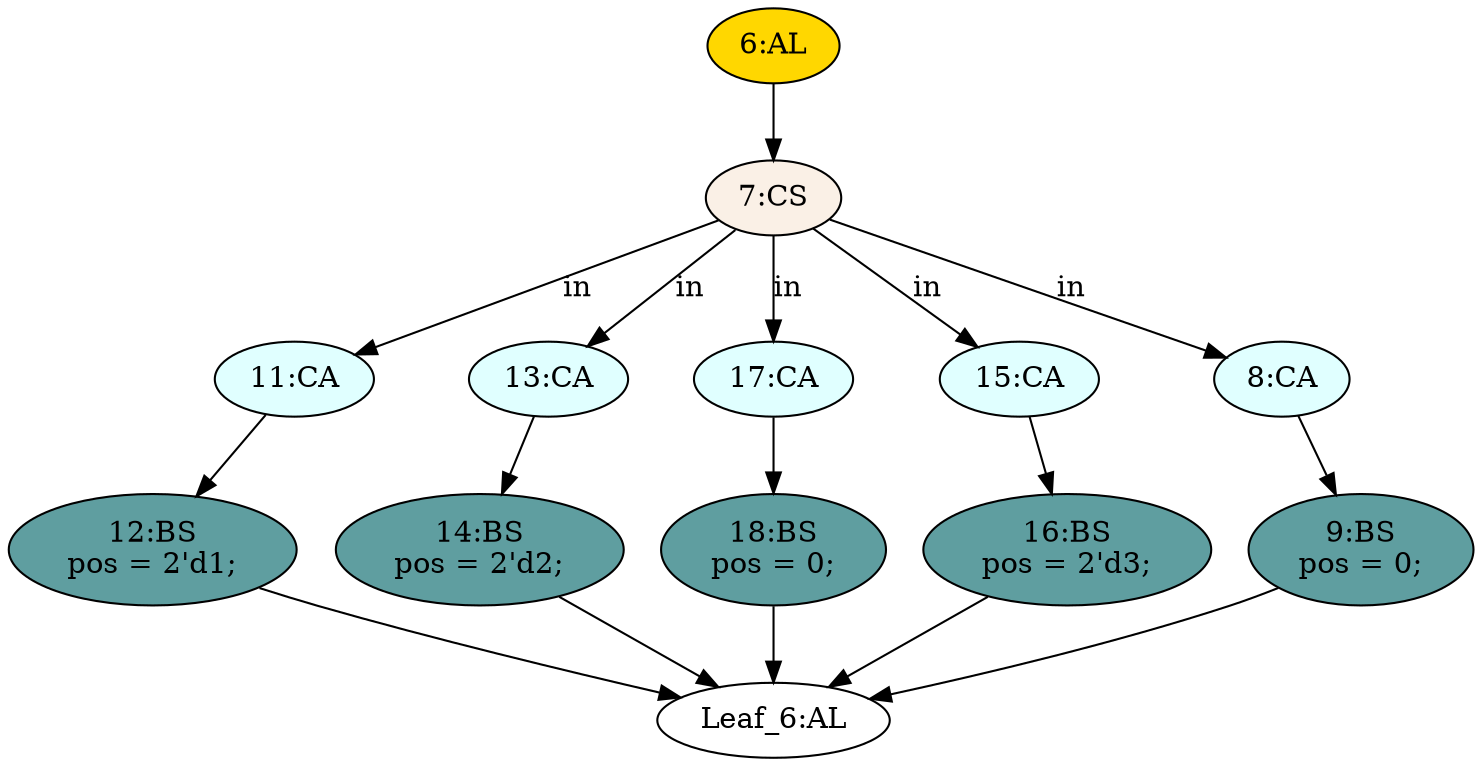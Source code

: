 strict digraph "" {
	node [label="\N"];
	"11:CA"	[ast="<pyverilog.vparser.ast.Case object at 0x7fd331d3c590>",
		fillcolor=lightcyan,
		label="11:CA",
		statements="[]",
		style=filled,
		typ=Case];
	"12:BS"	[ast="<pyverilog.vparser.ast.BlockingSubstitution object at 0x7fd331d3cb10>",
		fillcolor=cadetblue,
		label="12:BS
pos = 2'd1;",
		statements="[<pyverilog.vparser.ast.BlockingSubstitution object at 0x7fd331d3cb10>]",
		style=filled,
		typ=BlockingSubstitution];
	"11:CA" -> "12:BS"	[cond="[]",
		lineno=None];
	"13:CA"	[ast="<pyverilog.vparser.ast.Case object at 0x7fd331d3c350>",
		fillcolor=lightcyan,
		label="13:CA",
		statements="[]",
		style=filled,
		typ=Case];
	"14:BS"	[ast="<pyverilog.vparser.ast.BlockingSubstitution object at 0x7fd331d3cfd0>",
		fillcolor=cadetblue,
		label="14:BS
pos = 2'd2;",
		statements="[<pyverilog.vparser.ast.BlockingSubstitution object at 0x7fd331d3cfd0>]",
		style=filled,
		typ=BlockingSubstitution];
	"13:CA" -> "14:BS"	[cond="[]",
		lineno=None];
	"16:BS"	[ast="<pyverilog.vparser.ast.BlockingSubstitution object at 0x7fd3334ce210>",
		fillcolor=cadetblue,
		label="16:BS
pos = 2'd3;",
		statements="[<pyverilog.vparser.ast.BlockingSubstitution object at 0x7fd3334ce210>]",
		style=filled,
		typ=BlockingSubstitution];
	"Leaf_6:AL"	[def_var="['pos']",
		label="Leaf_6:AL"];
	"16:BS" -> "Leaf_6:AL"	[cond="[]",
		lineno=None];
	"17:CA"	[ast="<pyverilog.vparser.ast.Case object at 0x7fd3334ce990>",
		fillcolor=lightcyan,
		label="17:CA",
		statements="[]",
		style=filled,
		typ=Case];
	"18:BS"	[ast="<pyverilog.vparser.ast.BlockingSubstitution object at 0x7fd3334ce9d0>",
		fillcolor=cadetblue,
		label="18:BS
pos = 0;",
		statements="[<pyverilog.vparser.ast.BlockingSubstitution object at 0x7fd3334ce9d0>]",
		style=filled,
		typ=BlockingSubstitution];
	"17:CA" -> "18:BS"	[cond="[]",
		lineno=None];
	"7:CS"	[ast="<pyverilog.vparser.ast.CaseStatement object at 0x7fd3334ceb10>",
		fillcolor=linen,
		label="7:CS",
		statements="[]",
		style=filled,
		typ=CaseStatement];
	"7:CS" -> "11:CA"	[cond="['in']",
		label=in,
		lineno=7];
	"7:CS" -> "13:CA"	[cond="['in']",
		label=in,
		lineno=7];
	"7:CS" -> "17:CA"	[cond="['in']",
		label=in,
		lineno=7];
	"15:CA"	[ast="<pyverilog.vparser.ast.Case object at 0x7fd3334cedd0>",
		fillcolor=lightcyan,
		label="15:CA",
		statements="[]",
		style=filled,
		typ=Case];
	"7:CS" -> "15:CA"	[cond="['in']",
		label=in,
		lineno=7];
	"8:CA"	[ast="<pyverilog.vparser.ast.Case object at 0x7fd3334cebd0>",
		fillcolor=lightcyan,
		label="8:CA",
		statements="[]",
		style=filled,
		typ=Case];
	"7:CS" -> "8:CA"	[cond="['in']",
		label=in,
		lineno=7];
	"18:BS" -> "Leaf_6:AL"	[cond="[]",
		lineno=None];
	"12:BS" -> "Leaf_6:AL"	[cond="[]",
		lineno=None];
	"6:AL"	[ast="<pyverilog.vparser.ast.Always object at 0x7fd3334cef10>",
		clk_sens=False,
		fillcolor=gold,
		label="6:AL",
		sens="[]",
		statements="[]",
		style=filled,
		typ=Always,
		use_var="['in']"];
	"6:AL" -> "7:CS"	[cond="[]",
		lineno=None];
	"15:CA" -> "16:BS"	[cond="[]",
		lineno=None];
	"9:BS"	[ast="<pyverilog.vparser.ast.BlockingSubstitution object at 0x7fd3334cec50>",
		fillcolor=cadetblue,
		label="9:BS
pos = 0;",
		statements="[<pyverilog.vparser.ast.BlockingSubstitution object at 0x7fd3334cec50>]",
		style=filled,
		typ=BlockingSubstitution];
	"9:BS" -> "Leaf_6:AL"	[cond="[]",
		lineno=None];
	"8:CA" -> "9:BS"	[cond="[]",
		lineno=None];
	"14:BS" -> "Leaf_6:AL"	[cond="[]",
		lineno=None];
}
